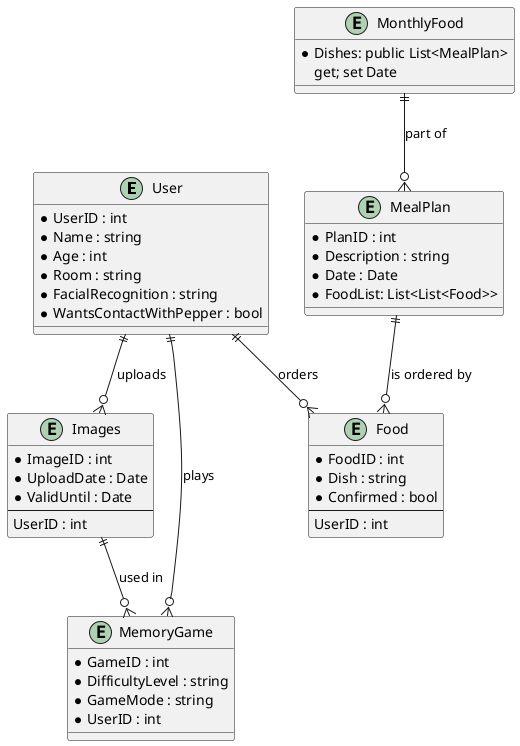 
@startuml

' Entity for users who interact with the robot
entity User {
  * UserID : int
  * Name : string
  * Age : int
  * Room : string
  * FacialRecognition : string
  * WantsContactWithPepper : bool
}

' Entity for the database with uploaded images
entity Images {
  * ImageID : int
  * UploadDate : Date
  * ValidUntil : Date
  --
  UserID : int
}

' Entity for the memory game
entity MemoryGame {
  * GameID : int
  * DifficultyLevel : string
  * GameMode : string
  * UserID : int
}

' Entity for food orders
entity Food {
  * FoodID : int
  * Dish : string
  * Confirmed : bool
  --
  UserID : int
}

' Entity for the meal plan
entity MealPlan {
  * PlanID : int
  * Description : string
  * Date : Date
  * FoodList: List<List<Food>> 
}

entity MonthlyFood {
  * Dishes: public List<MealPlan>
    get; set Date
    
}

' Relationships between the entities
User ||--o{ Images : "uploads"
User ||--o{ MemoryGame : "plays"
User ||--o{ Food : "orders"
Images ||--o{ MemoryGame : "used in"
MealPlan ||--o{ Food : "is ordered by"
MonthlyFood ||--o{ MealPlan : "part of"

@enduml
